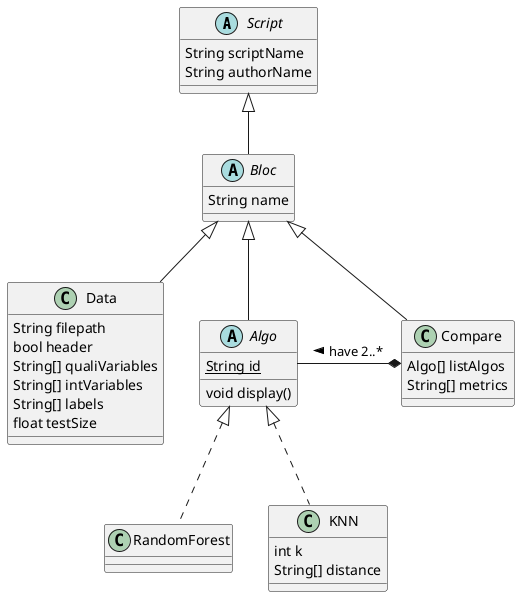 @startuml MMLClassDiagram

abstract class Script {
    String scriptName
    String authorName
}
abstract class Bloc {
    String name
}


class Data {
    String filepath
    bool header
    String[] qualiVariables
    String[] intVariables
    String[] labels
    float testSize
}

abstract class Algo {
    {static} String id
    void display()
}

class Compare {
    Algo[] listAlgos
    String[] metrics
}

class RandomForest {

}

class KNN {
    int k
    String[] distance
}

Data -[hidden] Algo
Algo -[hidden] Compare

Compare *-- Algo : have 2..* >

Script <|-- Bloc
Bloc <|-- Data
Bloc <|-- Algo
Bloc <|-- Compare 
Algo <|.. RandomForest
Algo <|.. KNN

@enduml
